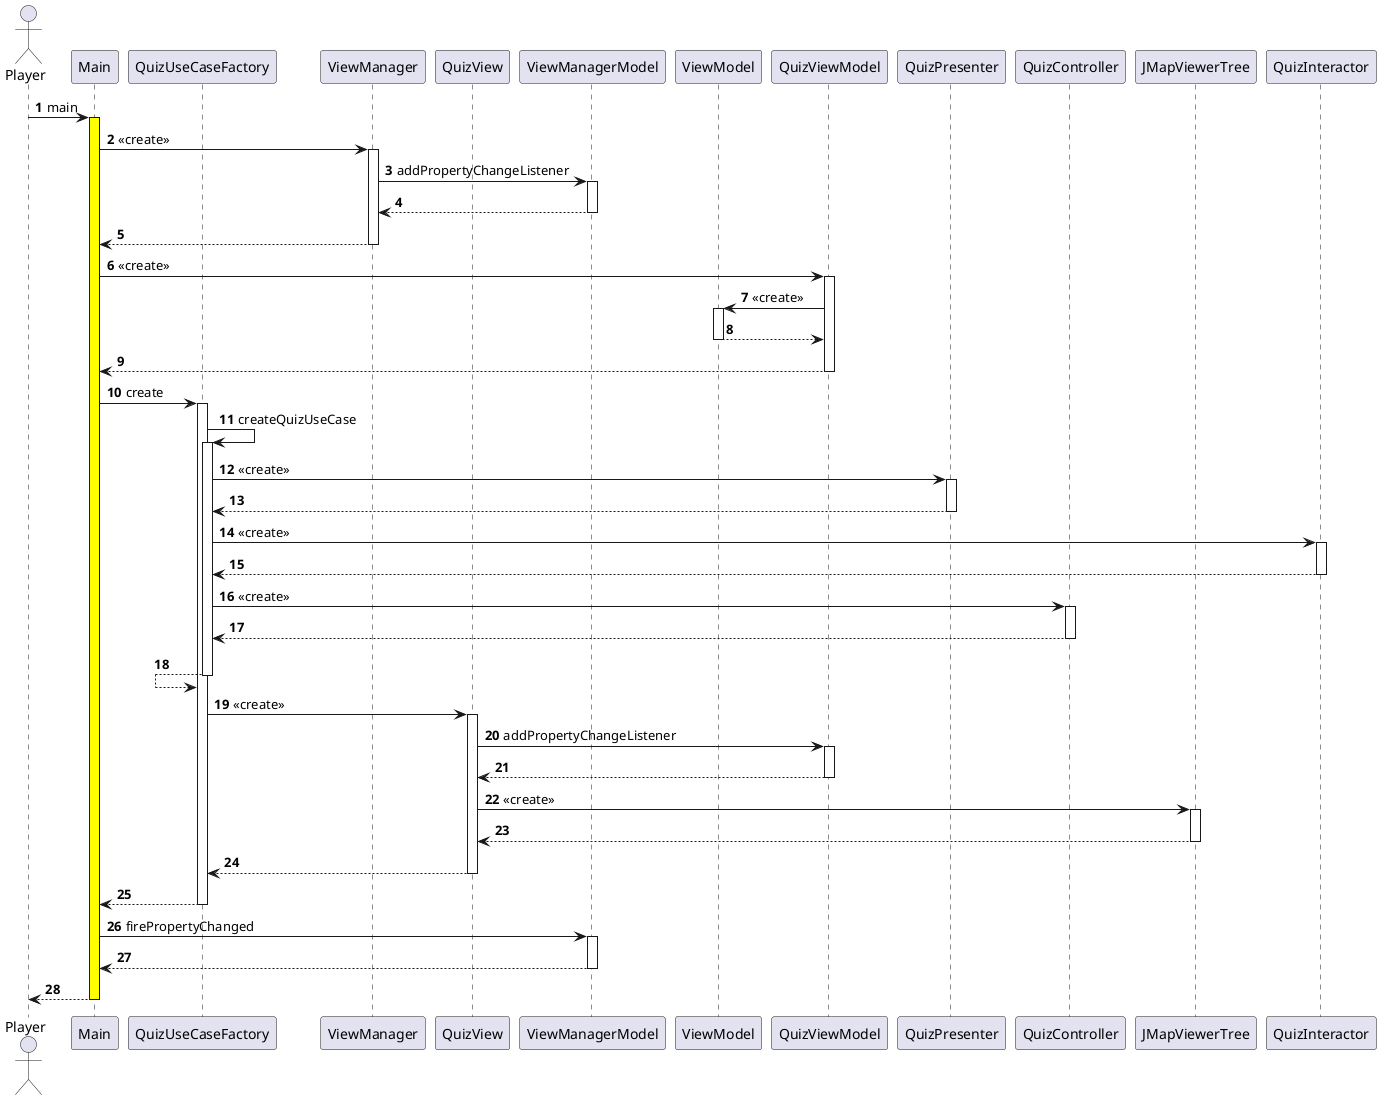 @startuml
'https://plantuml.com/sequence-diagram

autonumber

'Outside
actor Player

'App
participant Main
participant QuizUseCaseFactory

'View
participant ViewManager
participant QuizView

'Interface Adapters (General)
participant ViewManagerModel
participant ViewModel

'Interface Adapters (Quiz)
participant QuizViewModel
participant QuizPresenter
participant QuizController
participant JMapViewerTree

'Use Case
participant QuizInteractor

Player -> Main: main
activate Main #yellow

Main -> ViewManager: <<create>>
activate ViewManager

ViewManager -> ViewManagerModel: addPropertyChangeListener
activate ViewManagerModel

ViewManager <-- ViewManagerModel
deactivate ViewManagerModel

Main <-- ViewManager
deactivate ViewManager

Main -> QuizViewModel: <<create>>
activate QuizViewModel

QuizViewModel -> ViewModel: <<create>>
activate ViewModel

QuizViewModel <-- ViewModel
deactivate ViewModel

Main <-- QuizViewModel
deactivate QuizViewModel

Main -> QuizUseCaseFactory: create
activate QuizUseCaseFactory

QuizUseCaseFactory -> QuizUseCaseFactory: createQuizUseCase
activate QuizUseCaseFactory

QuizUseCaseFactory -> QuizPresenter: <<create>>
activate QuizPresenter

QuizUseCaseFactory <-- QuizPresenter
deactivate QuizPresenter

QuizUseCaseFactory -> QuizInteractor: <<create>>
activate QuizInteractor

QuizUseCaseFactory <-- QuizInteractor
deactivate QuizInteractor

QuizUseCaseFactory -> QuizController: <<create>>
activate QuizController

QuizUseCaseFactory <-- QuizController
deactivate QuizController

QuizUseCaseFactory <-- QuizUseCaseFactory
deactivate QuizUseCaseFactory

QuizUseCaseFactory -> QuizView: <<create>>
activate QuizView

QuizView -> QuizViewModel: addPropertyChangeListener
activate QuizViewModel

QuizView <-- QuizViewModel
deactivate QuizViewModel

QuizView -> JMapViewerTree: <<create>>
activate JMapViewerTree

QuizView <-- JMapViewerTree
deactivate JMapViewerTree

QuizUseCaseFactory <-- QuizView
deactivate QuizView

Main <-- QuizUseCaseFactory
deactivate QuizUseCaseFactory

Main -> ViewManagerModel: firePropertyChanged
activate ViewManagerModel

Main <-- ViewManagerModel
deactivate ViewManagerModel

Player <-- Main
deactivate Main

@enduml